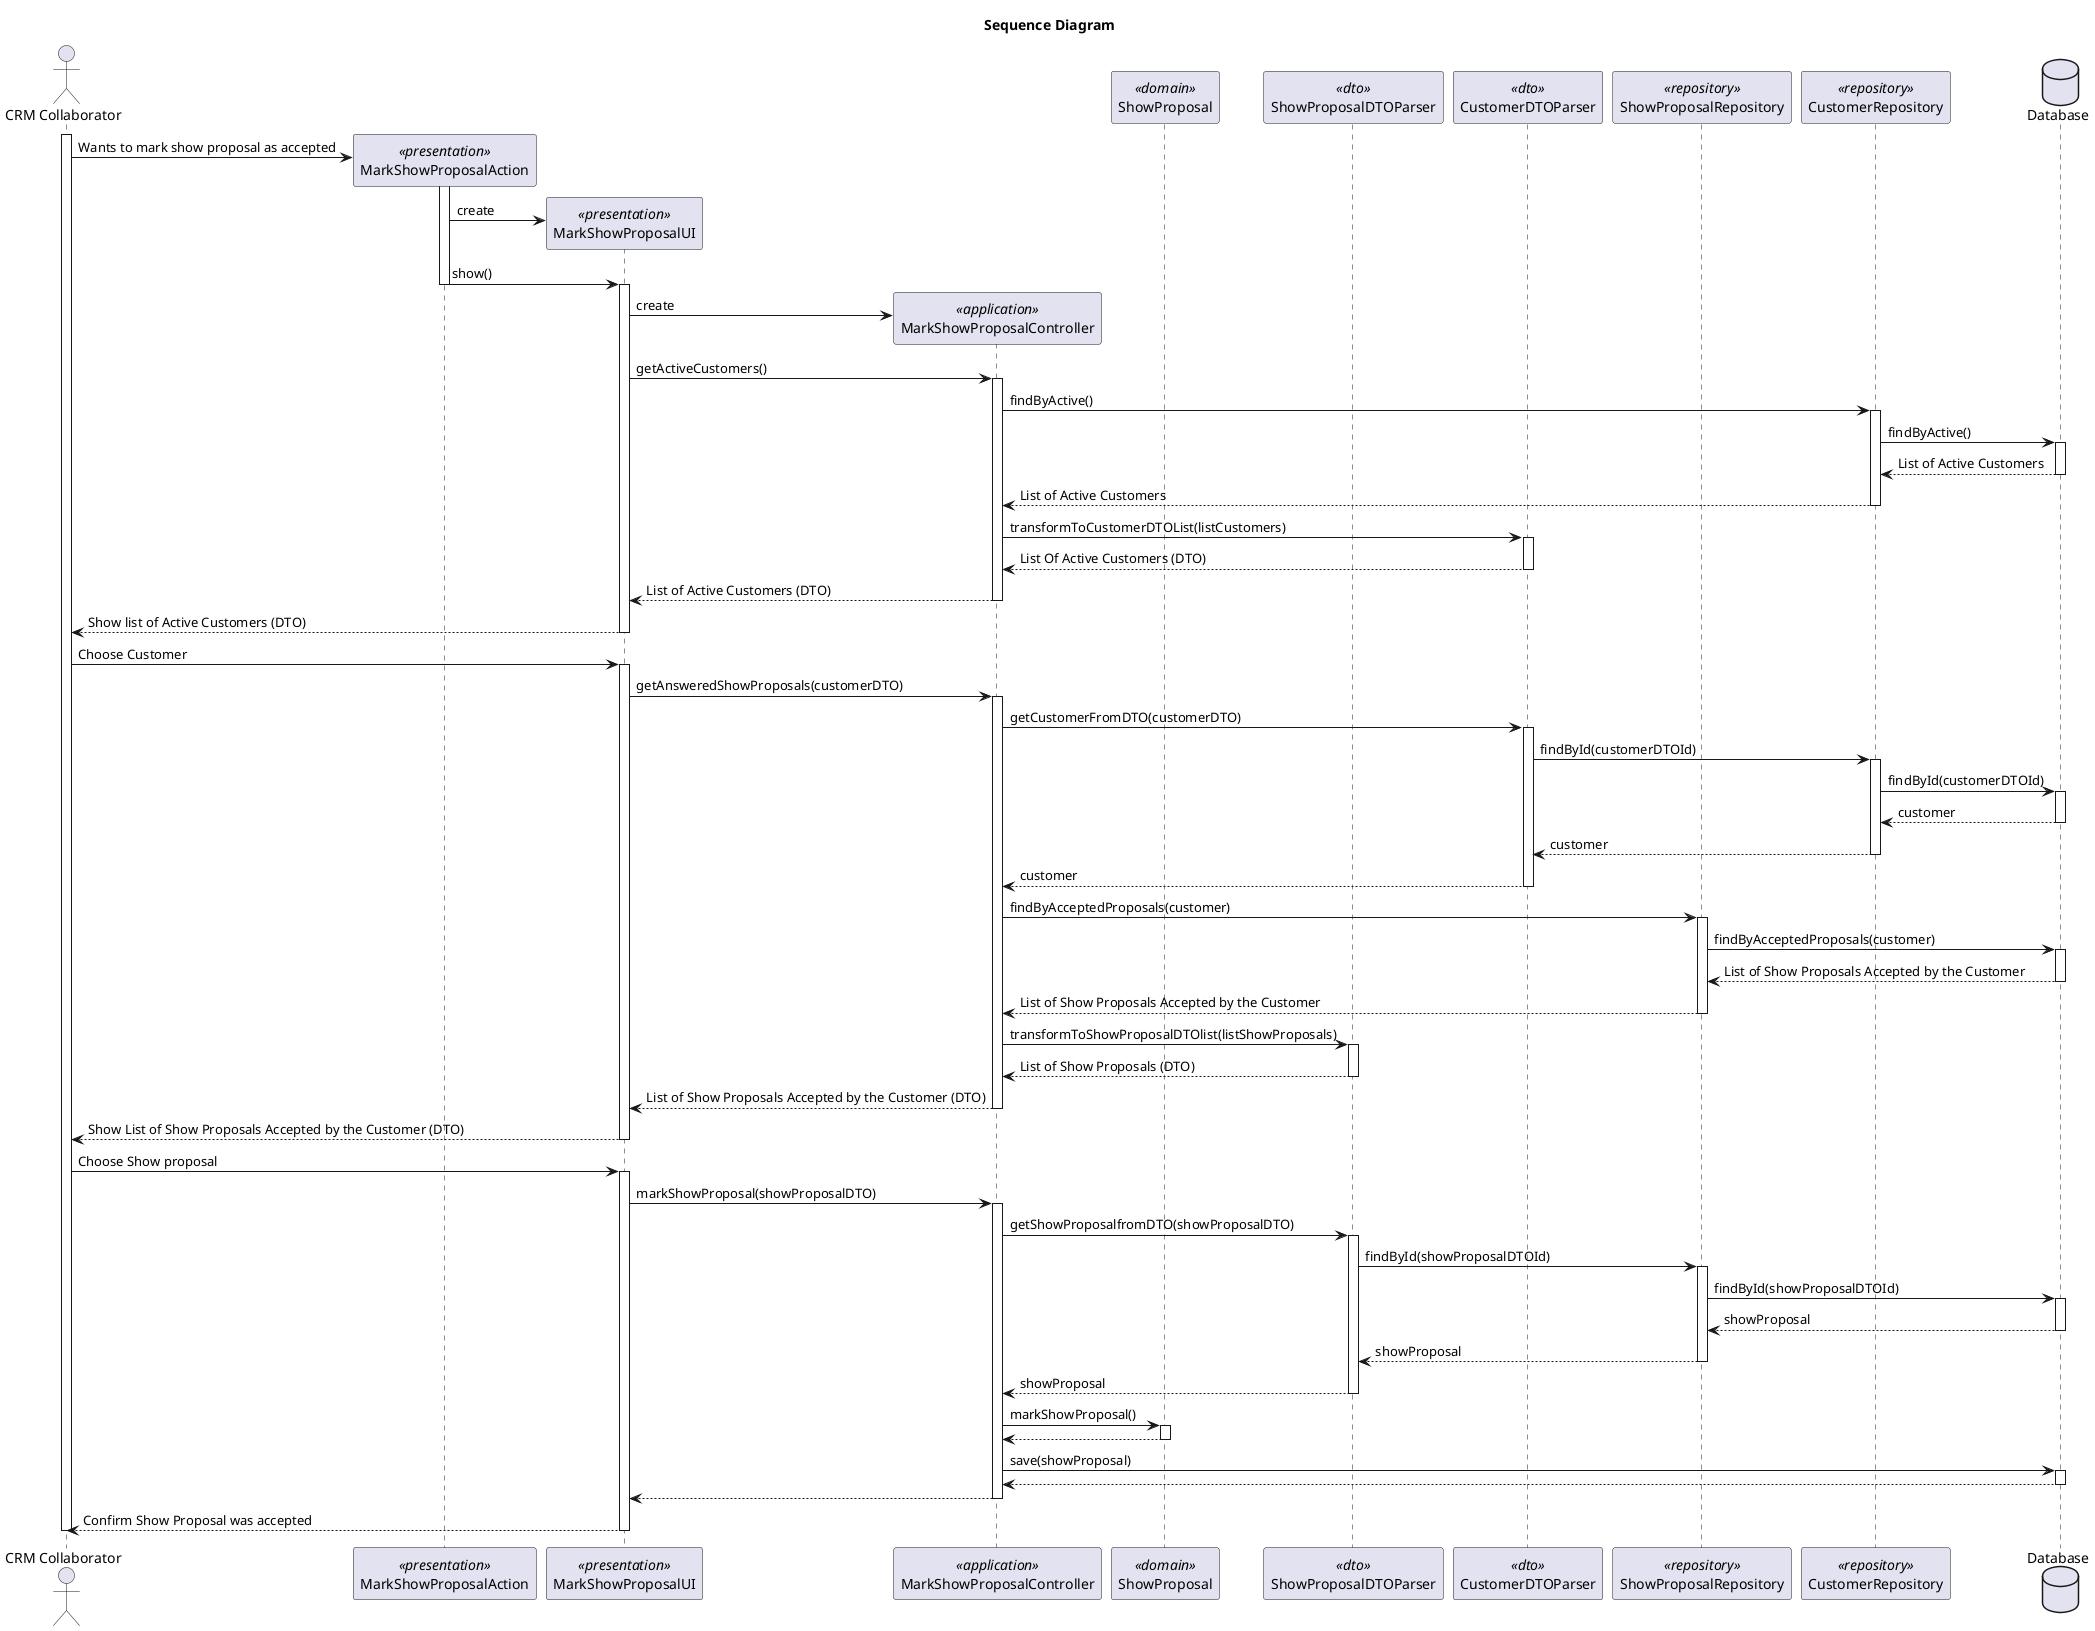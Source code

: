 @startuml
title Sequence Diagram

actor "CRM Collaborator" as Actor
participant "MarkShowProposalAction" as Action <<presentation>>
participant "MarkShowProposalUI" as UI <<presentation>>
participant "MarkShowProposalController" as Controller <<application>>
participant "ShowProposal" as ShowProposal <<domain>>
participant "ShowProposalDTOParser" as ShowProposalDTOParser <<dto>>
participant "CustomerDTOParser" as CustomerDTOParser <<dto>>
participant "ShowProposalRepository" as ShowProposalRepository <<repository>>
participant "CustomerRepository" as CustomerRepository <<repository>>
database "Database" as Database

activate Actor

Actor -> Action**: Wants to mark show proposal as accepted

activate Action

Action -> UI** : create
Action -> UI: show()

deactivate Action
    activate UI

UI -> Controller** : create

UI -> Controller: getActiveCustomers()
    activate Controller

    Controller -> CustomerRepository: findByActive()
    activate CustomerRepository

    CustomerRepository -> Database: findByActive()
        activate Database

        Database --> CustomerRepository: List of Active Customers
        deactivate Database
    CustomerRepository --> Controller: List of Active Customers
    deactivate CustomerRepository

    Controller -> CustomerDTOParser: transformToCustomerDTOList(listCustomers)
        activate CustomerDTOParser

        CustomerDTOParser --> Controller: List Of Active Customers (DTO)
        deactivate CustomerDTOParser


    Controller --> UI: List of Active Customers (DTO)
    deactivate Controller
    UI --> Actor: Show list of Active Customers (DTO)
    deactivate UI

Actor -> UI: Choose Customer
    activate UI

UI -> Controller: getAnsweredShowProposals(customerDTO)

    activate Controller

        Controller -> CustomerDTOParser: getCustomerFromDTO(customerDTO)
            activate CustomerDTOParser

            CustomerDTOParser -> CustomerRepository: findById(customerDTOId)
                activate CustomerRepository

                CustomerRepository -> Database: findById(customerDTOId)
                    activate Database

                    Database --> CustomerRepository: customer
                    deactivate Database
                CustomerRepository --> CustomerDTOParser: customer
                deactivate CustomerRepository

            CustomerDTOParser --> Controller: customer
            deactivate CustomerDTOParser


        Controller -> ShowProposalRepository: findByAcceptedProposals(customer)

        activate ShowProposalRepository

        ShowProposalRepository -> Database: findByAcceptedProposals(customer)
        activate Database

        Database --> ShowProposalRepository: List of Show Proposals Accepted by the Customer
        deactivate Database
        ShowProposalRepository --> Controller: List of Show Proposals Accepted by the Customer
        deactivate ShowProposalRepository

        Controller -> ShowProposalDTOParser: transformToShowProposalDTOlist(listShowProposals)
            activate ShowProposalDTOParser

            ShowProposalDTOParser --> Controller: List of Show Proposals (DTO)
            deactivate ShowProposalDTOParser

        Controller --> UI: List of Show Proposals Accepted by the Customer (DTO)
    deactivate Controller

UI --> Actor: Show List of Show Proposals Accepted by the Customer (DTO)
deactivate UI

Actor -> UI: Choose Show proposal


    activate UI

        UI -> Controller: markShowProposal(showProposalDTO)
        activate Controller

        Controller -> ShowProposalDTOParser: getShowProposalfromDTO(showProposalDTO)
            activate ShowProposalDTOParser

            ShowProposalDTOParser -> ShowProposalRepository: findById(showProposalDTOId)
                activate ShowProposalRepository

                ShowProposalRepository -> Database: findById(showProposalDTOId)
                    activate Database

                    Database --> ShowProposalRepository: showProposal
                    deactivate Database
                ShowProposalRepository --> ShowProposalDTOParser: showProposal
                deactivate ShowProposalRepository
            ShowProposalDTOParser --> Controller: showProposal
            deactivate ShowProposalDTOParser



        Controller -> ShowProposal: markShowProposal()
            activate ShowProposal

            ShowProposal --> Controller
            deactivate ShowProposal
            Controller -> Database: save(showProposal)
                activate Database

                Database --> Controller:
                deactivate Database
            Controller --> UI:
        deactivate Controller
        UI --> Actor: Confirm Show Proposal was accepted

    deactivate UI
deactivate Actor

@enduml
